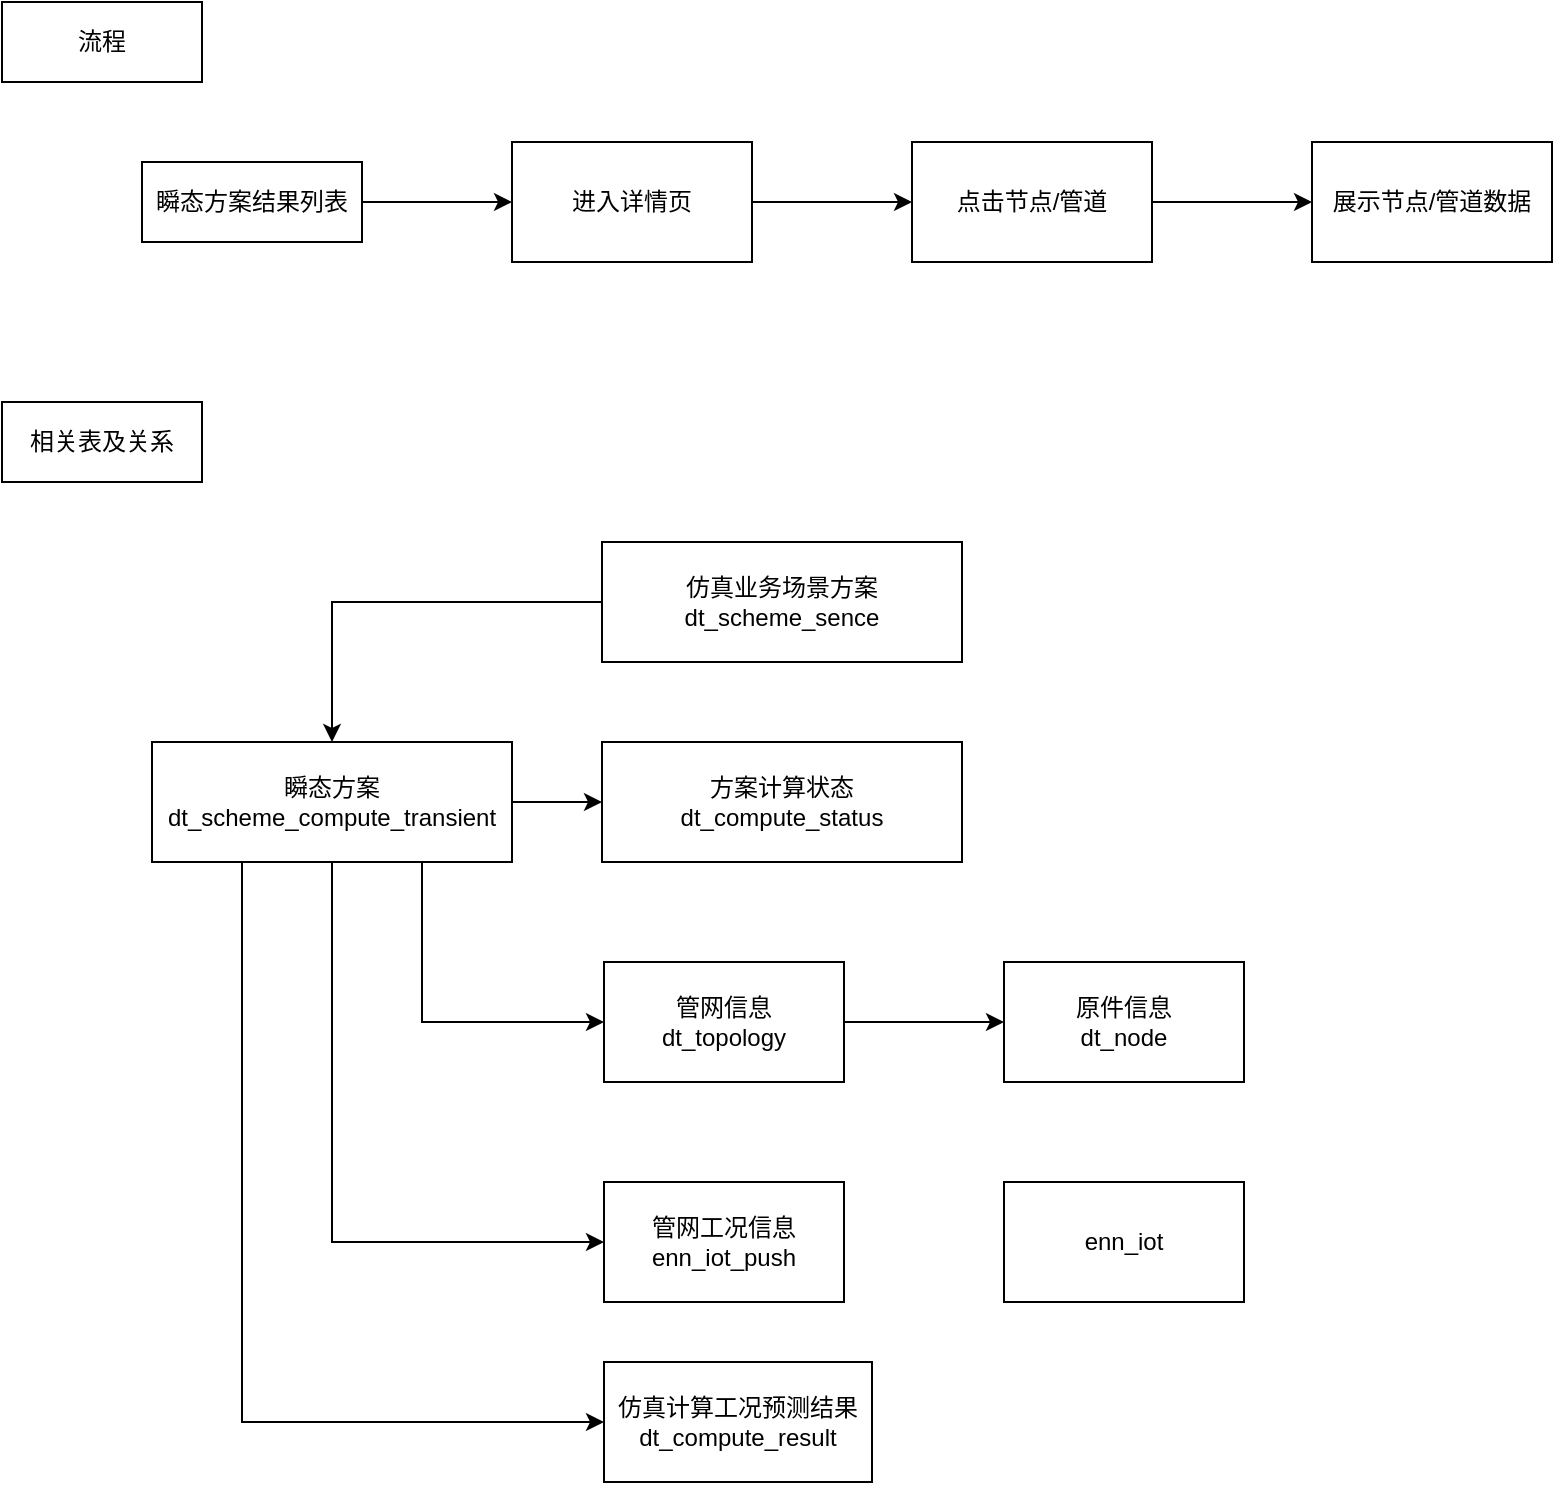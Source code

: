 <mxfile version="20.7.4" type="github">
  <diagram id="U3Av2zkwDzzPQk6jiBgj" name="Page-1">
    <mxGraphModel dx="1434" dy="756" grid="1" gridSize="10" guides="1" tooltips="1" connect="1" arrows="1" fold="1" page="1" pageScale="1" pageWidth="850" pageHeight="1100" math="0" shadow="0">
      <root>
        <mxCell id="0" />
        <mxCell id="1" parent="0" />
        <mxCell id="8I9PxRqR1RbHhpZStxWy-1" value="相关表及关系" style="rounded=0;whiteSpace=wrap;html=1;" vertex="1" parent="1">
          <mxGeometry x="10" y="230" width="100" height="40" as="geometry" />
        </mxCell>
        <mxCell id="8I9PxRqR1RbHhpZStxWy-2" value="流程" style="rounded=0;whiteSpace=wrap;html=1;" vertex="1" parent="1">
          <mxGeometry x="10" y="30" width="100" height="40" as="geometry" />
        </mxCell>
        <mxCell id="8I9PxRqR1RbHhpZStxWy-5" value="" style="edgeStyle=orthogonalEdgeStyle;rounded=0;orthogonalLoop=1;jettySize=auto;html=1;" edge="1" parent="1" source="8I9PxRqR1RbHhpZStxWy-3" target="8I9PxRqR1RbHhpZStxWy-4">
          <mxGeometry relative="1" as="geometry" />
        </mxCell>
        <mxCell id="8I9PxRqR1RbHhpZStxWy-3" value="瞬态方案结果列表" style="rounded=0;whiteSpace=wrap;html=1;" vertex="1" parent="1">
          <mxGeometry x="80" y="110" width="110" height="40" as="geometry" />
        </mxCell>
        <mxCell id="8I9PxRqR1RbHhpZStxWy-7" value="" style="edgeStyle=orthogonalEdgeStyle;rounded=0;orthogonalLoop=1;jettySize=auto;html=1;" edge="1" parent="1" source="8I9PxRqR1RbHhpZStxWy-4" target="8I9PxRqR1RbHhpZStxWy-6">
          <mxGeometry relative="1" as="geometry" />
        </mxCell>
        <mxCell id="8I9PxRqR1RbHhpZStxWy-4" value="进入详情页" style="whiteSpace=wrap;html=1;rounded=0;" vertex="1" parent="1">
          <mxGeometry x="265" y="100" width="120" height="60" as="geometry" />
        </mxCell>
        <mxCell id="8I9PxRqR1RbHhpZStxWy-9" value="" style="edgeStyle=orthogonalEdgeStyle;rounded=0;orthogonalLoop=1;jettySize=auto;html=1;" edge="1" parent="1" source="8I9PxRqR1RbHhpZStxWy-6" target="8I9PxRqR1RbHhpZStxWy-8">
          <mxGeometry relative="1" as="geometry" />
        </mxCell>
        <mxCell id="8I9PxRqR1RbHhpZStxWy-6" value="点击节点/管道" style="whiteSpace=wrap;html=1;rounded=0;" vertex="1" parent="1">
          <mxGeometry x="465" y="100" width="120" height="60" as="geometry" />
        </mxCell>
        <mxCell id="8I9PxRqR1RbHhpZStxWy-8" value="展示节点/管道数据" style="whiteSpace=wrap;html=1;rounded=0;" vertex="1" parent="1">
          <mxGeometry x="665" y="100" width="120" height="60" as="geometry" />
        </mxCell>
        <mxCell id="8I9PxRqR1RbHhpZStxWy-10" value="原件信息&lt;br&gt;dt_node" style="rounded=0;whiteSpace=wrap;html=1;" vertex="1" parent="1">
          <mxGeometry x="511" y="510" width="120" height="60" as="geometry" />
        </mxCell>
        <mxCell id="8I9PxRqR1RbHhpZStxWy-21" style="edgeStyle=orthogonalEdgeStyle;rounded=0;orthogonalLoop=1;jettySize=auto;html=1;exitX=1;exitY=0.5;exitDx=0;exitDy=0;entryX=0;entryY=0.5;entryDx=0;entryDy=0;" edge="1" parent="1" source="8I9PxRqR1RbHhpZStxWy-11" target="8I9PxRqR1RbHhpZStxWy-10">
          <mxGeometry relative="1" as="geometry" />
        </mxCell>
        <mxCell id="8I9PxRqR1RbHhpZStxWy-11" value="管网信息&lt;br&gt;dt_topology" style="rounded=0;whiteSpace=wrap;html=1;" vertex="1" parent="1">
          <mxGeometry x="311" y="510" width="120" height="60" as="geometry" />
        </mxCell>
        <mxCell id="8I9PxRqR1RbHhpZStxWy-12" value="管网工况信息&lt;br&gt;enn_iot_push" style="rounded=0;whiteSpace=wrap;html=1;" vertex="1" parent="1">
          <mxGeometry x="311" y="620" width="120" height="60" as="geometry" />
        </mxCell>
        <mxCell id="8I9PxRqR1RbHhpZStxWy-13" value="enn_iot" style="rounded=0;whiteSpace=wrap;html=1;" vertex="1" parent="1">
          <mxGeometry x="511" y="620" width="120" height="60" as="geometry" />
        </mxCell>
        <mxCell id="8I9PxRqR1RbHhpZStxWy-17" style="edgeStyle=orthogonalEdgeStyle;rounded=0;orthogonalLoop=1;jettySize=auto;html=1;exitX=0;exitY=0.5;exitDx=0;exitDy=0;entryX=0.5;entryY=0;entryDx=0;entryDy=0;" edge="1" parent="1" source="8I9PxRqR1RbHhpZStxWy-14" target="8I9PxRqR1RbHhpZStxWy-16">
          <mxGeometry relative="1" as="geometry" />
        </mxCell>
        <mxCell id="8I9PxRqR1RbHhpZStxWy-14" value="仿真业务场景方案&lt;br&gt;dt_scheme_sence" style="rounded=0;whiteSpace=wrap;html=1;" vertex="1" parent="1">
          <mxGeometry x="310" y="300" width="180" height="60" as="geometry" />
        </mxCell>
        <mxCell id="8I9PxRqR1RbHhpZStxWy-19" style="edgeStyle=orthogonalEdgeStyle;rounded=0;orthogonalLoop=1;jettySize=auto;html=1;exitX=1;exitY=0.5;exitDx=0;exitDy=0;entryX=0;entryY=0.5;entryDx=0;entryDy=0;" edge="1" parent="1" source="8I9PxRqR1RbHhpZStxWy-16" target="8I9PxRqR1RbHhpZStxWy-18">
          <mxGeometry relative="1" as="geometry" />
        </mxCell>
        <mxCell id="8I9PxRqR1RbHhpZStxWy-20" style="edgeStyle=orthogonalEdgeStyle;rounded=0;orthogonalLoop=1;jettySize=auto;html=1;exitX=0.75;exitY=1;exitDx=0;exitDy=0;entryX=0;entryY=0.5;entryDx=0;entryDy=0;" edge="1" parent="1" source="8I9PxRqR1RbHhpZStxWy-16" target="8I9PxRqR1RbHhpZStxWy-11">
          <mxGeometry relative="1" as="geometry" />
        </mxCell>
        <mxCell id="8I9PxRqR1RbHhpZStxWy-22" style="edgeStyle=orthogonalEdgeStyle;rounded=0;orthogonalLoop=1;jettySize=auto;html=1;exitX=0.5;exitY=1;exitDx=0;exitDy=0;entryX=0;entryY=0.5;entryDx=0;entryDy=0;" edge="1" parent="1" source="8I9PxRqR1RbHhpZStxWy-16" target="8I9PxRqR1RbHhpZStxWy-12">
          <mxGeometry relative="1" as="geometry" />
        </mxCell>
        <mxCell id="8I9PxRqR1RbHhpZStxWy-24" style="edgeStyle=orthogonalEdgeStyle;rounded=0;orthogonalLoop=1;jettySize=auto;html=1;exitX=0.25;exitY=1;exitDx=0;exitDy=0;entryX=0;entryY=0.5;entryDx=0;entryDy=0;" edge="1" parent="1" source="8I9PxRqR1RbHhpZStxWy-16" target="8I9PxRqR1RbHhpZStxWy-23">
          <mxGeometry relative="1" as="geometry" />
        </mxCell>
        <mxCell id="8I9PxRqR1RbHhpZStxWy-16" value="瞬态方案&lt;br&gt;dt_scheme_compute_transient" style="rounded=0;whiteSpace=wrap;html=1;" vertex="1" parent="1">
          <mxGeometry x="85" y="400" width="180" height="60" as="geometry" />
        </mxCell>
        <mxCell id="8I9PxRqR1RbHhpZStxWy-18" value="方案计算状态&lt;br&gt;dt_compute_status" style="rounded=0;whiteSpace=wrap;html=1;" vertex="1" parent="1">
          <mxGeometry x="310" y="400" width="180" height="60" as="geometry" />
        </mxCell>
        <mxCell id="8I9PxRqR1RbHhpZStxWy-23" value="仿真计算工况预测结果&lt;br&gt;dt_compute_result" style="rounded=0;whiteSpace=wrap;html=1;" vertex="1" parent="1">
          <mxGeometry x="311" y="710" width="134" height="60" as="geometry" />
        </mxCell>
      </root>
    </mxGraphModel>
  </diagram>
</mxfile>
